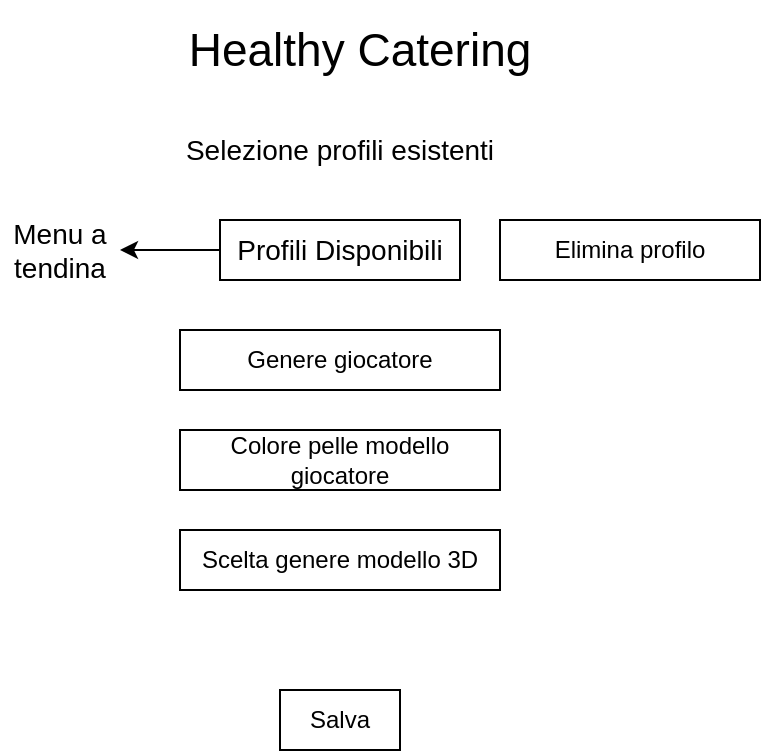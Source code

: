 <mxfile version="20.0.4" type="device"><diagram id="NQwU-n69bkvYqF5bR15z" name="Page-1"><mxGraphModel dx="610" dy="676" grid="1" gridSize="10" guides="1" tooltips="1" connect="1" arrows="1" fold="1" page="1" pageScale="1" pageWidth="850" pageHeight="1100" math="0" shadow="0"><root><mxCell id="0"/><mxCell id="1" parent="0"/><mxCell id="5kHS8itfQo9-WrZJLISe-5" value="&lt;font style=&quot;font-size: 23px&quot;&gt;Healthy Catering&lt;/font&gt;" style="text;html=1;strokeColor=none;fillColor=none;align=center;verticalAlign=middle;whiteSpace=wrap;rounded=0;" parent="1" vertex="1"><mxGeometry x="150" y="40" width="280" height="50" as="geometry"/></mxCell><mxCell id="2aqUymdjcp8n0s2Q9FPQ-1" value="&lt;font style=&quot;font-size: 14px;&quot;&gt;Selezione profili esistenti&lt;/font&gt;" style="text;html=1;strokeColor=none;fillColor=none;align=center;verticalAlign=middle;whiteSpace=wrap;rounded=0;" parent="1" vertex="1"><mxGeometry x="195" y="100" width="170" height="30" as="geometry"/></mxCell><mxCell id="2aqUymdjcp8n0s2Q9FPQ-3" value="Profili Disponibili" style="rounded=0;whiteSpace=wrap;html=1;fontSize=14;" parent="1" vertex="1"><mxGeometry x="220" y="150" width="120" height="30" as="geometry"/></mxCell><mxCell id="2aqUymdjcp8n0s2Q9FPQ-4" value="" style="endArrow=classic;html=1;rounded=0;fontSize=14;exitX=0;exitY=0.5;exitDx=0;exitDy=0;" parent="1" source="2aqUymdjcp8n0s2Q9FPQ-3" target="2aqUymdjcp8n0s2Q9FPQ-5" edge="1"><mxGeometry width="50" height="50" relative="1" as="geometry"><mxPoint x="400" y="260" as="sourcePoint"/><mxPoint x="150" y="165" as="targetPoint"/></mxGeometry></mxCell><mxCell id="2aqUymdjcp8n0s2Q9FPQ-5" value="Menu a tendina" style="text;html=1;strokeColor=none;fillColor=none;align=center;verticalAlign=middle;whiteSpace=wrap;rounded=0;fontSize=14;" parent="1" vertex="1"><mxGeometry x="110" y="150" width="60" height="30" as="geometry"/></mxCell><mxCell id="pLIOdFzJCBNVBSJiaxUy-1" value="Genere giocatore" style="rounded=0;whiteSpace=wrap;html=1;hachureGap=4;" parent="1" vertex="1"><mxGeometry x="200" y="205" width="160" height="30" as="geometry"/></mxCell><mxCell id="pLIOdFzJCBNVBSJiaxUy-2" value="Colore pelle modello giocatore" style="rounded=0;whiteSpace=wrap;html=1;hachureGap=4;" parent="1" vertex="1"><mxGeometry x="200" y="255" width="160" height="30" as="geometry"/></mxCell><mxCell id="pLIOdFzJCBNVBSJiaxUy-3" value="Scelta genere modello 3D" style="rounded=0;whiteSpace=wrap;html=1;hachureGap=4;" parent="1" vertex="1"><mxGeometry x="200" y="305" width="160" height="30" as="geometry"/></mxCell><mxCell id="pLIOdFzJCBNVBSJiaxUy-4" value="Salva" style="rounded=0;whiteSpace=wrap;html=1;hachureGap=4;" parent="1" vertex="1"><mxGeometry x="250" y="385" width="60" height="30" as="geometry"/></mxCell><mxCell id="KgWvFEoUSwj2ityYF-zx-1" value="Elimina profilo" style="rounded=0;whiteSpace=wrap;html=1;hachureGap=4;" vertex="1" parent="1"><mxGeometry x="360" y="150" width="130" height="30" as="geometry"/></mxCell></root></mxGraphModel></diagram></mxfile>